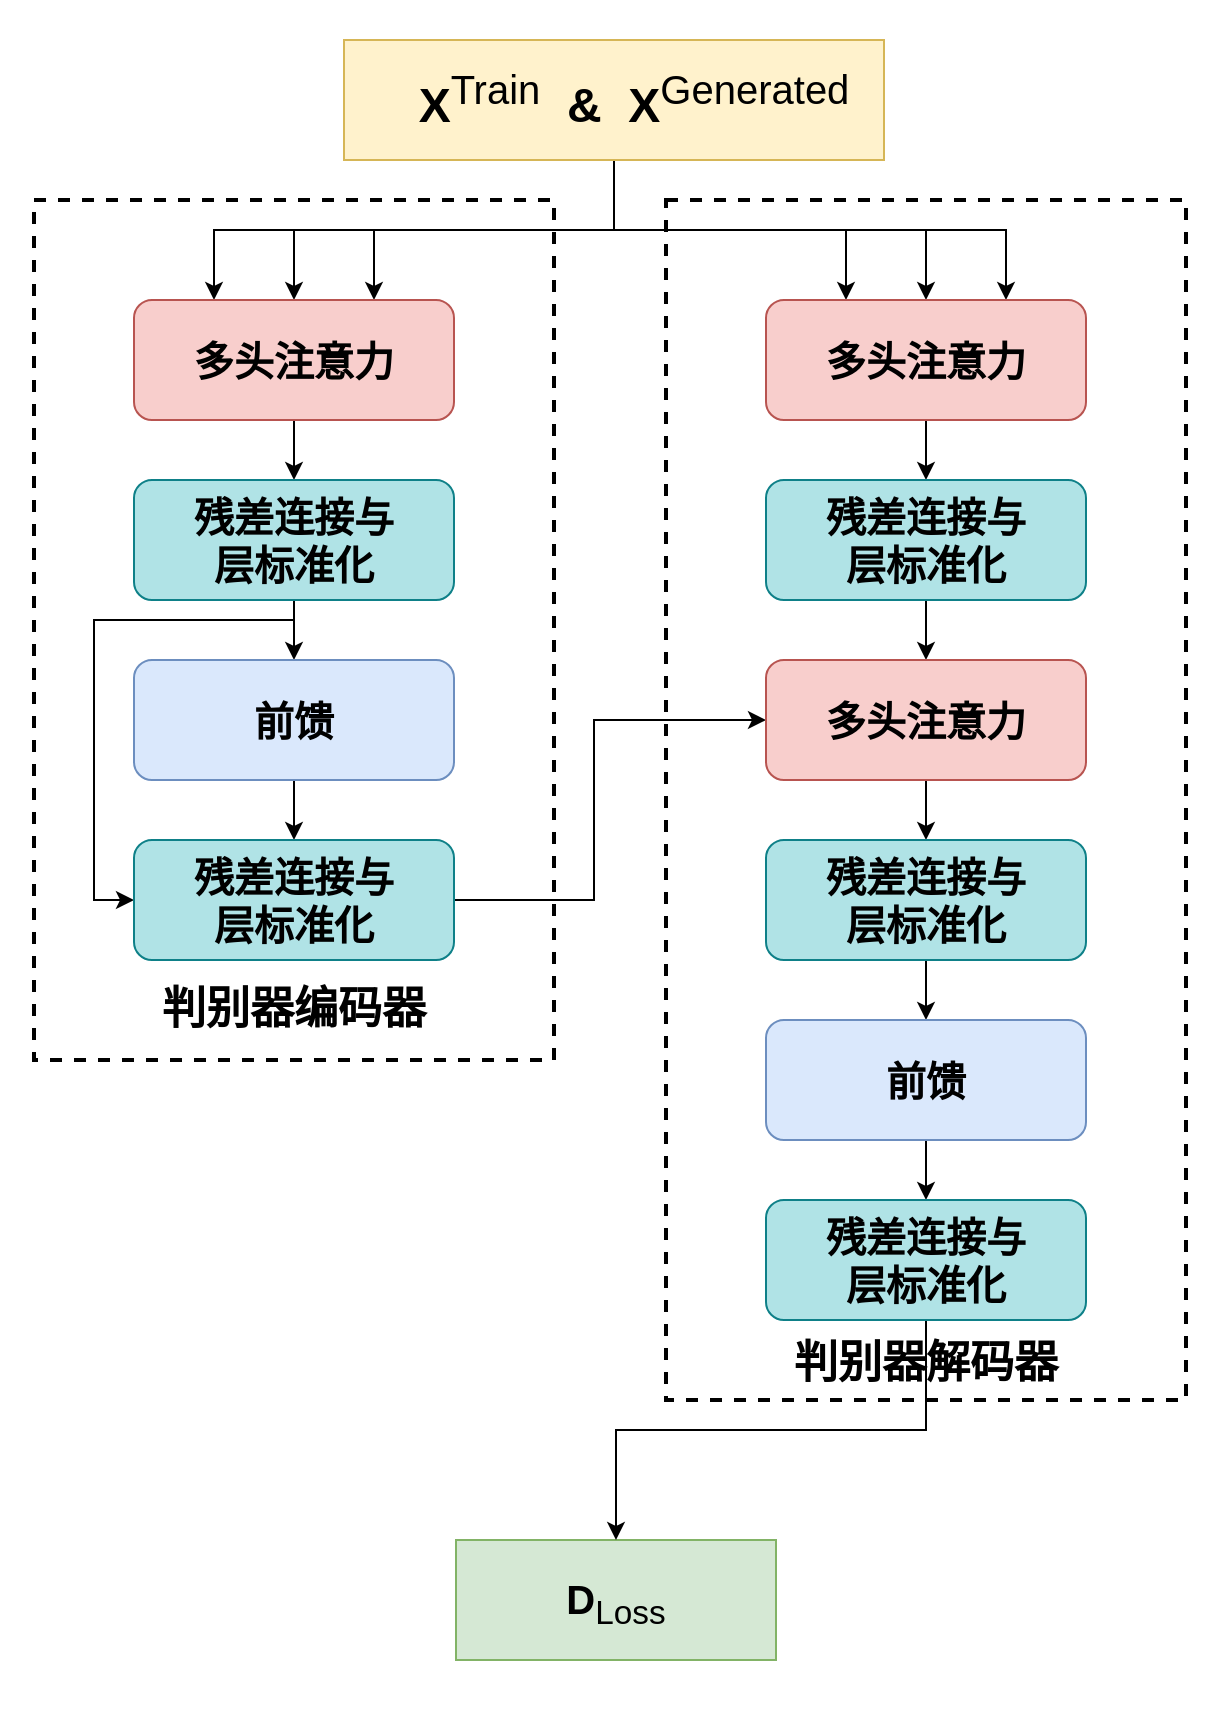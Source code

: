 <mxfile version="15.8.7" type="device"><diagram name="页-1" id="页-1"><mxGraphModel dx="1038" dy="649" grid="1" gridSize="10" guides="1" tooltips="1" connect="1" arrows="1" fold="1" page="1" pageScale="1" pageWidth="827" pageHeight="1169" math="0" shadow="0"><root><mxCell id="0"/><mxCell id="1" value="连接线" parent="0"/><mxCell id="CjMbbOycjiw45AKAg9Ai-556" value="" style="rounded=0;whiteSpace=wrap;html=1;dashed=1;labelBorderColor=#FFFFFF;sketch=0;fontSize=20;strokeWidth=2;strokeColor=none;" parent="1" vertex="1"><mxGeometry x="93" y="720" width="610" height="860" as="geometry"/></mxCell><mxCell id="se9Jws8KehslTXYqjPUh-2" value="" style="rounded=0;whiteSpace=wrap;html=1;dashed=1;strokeWidth=2;fillColor=none;" parent="1" vertex="1"><mxGeometry x="426" y="820" width="260" height="600" as="geometry"/></mxCell><mxCell id="PMD8RIJ0Wv_PcI1XuwKd-36" value="" style="rounded=0;whiteSpace=wrap;html=1;dashed=1;strokeWidth=2;fillColor=none;" parent="1" vertex="1"><mxGeometry x="110" y="820" width="260" height="430" as="geometry"/></mxCell><mxCell id="se9Jws8KehslTXYqjPUh-4" style="edgeStyle=orthogonalEdgeStyle;rounded=0;orthogonalLoop=1;jettySize=auto;html=1;exitX=0.5;exitY=1;exitDx=0;exitDy=0;entryX=0.25;entryY=0;entryDx=0;entryDy=0;fontSize=24;strokeWidth=1;" parent="1" source="PMD8RIJ0Wv_PcI1XuwKd-2" target="PMD8RIJ0Wv_PcI1XuwKd-3" edge="1"><mxGeometry relative="1" as="geometry"/></mxCell><mxCell id="se9Jws8KehslTXYqjPUh-5" style="edgeStyle=orthogonalEdgeStyle;rounded=0;orthogonalLoop=1;jettySize=auto;html=1;exitX=0.5;exitY=1;exitDx=0;exitDy=0;entryX=0.5;entryY=0;entryDx=0;entryDy=0;fontSize=24;strokeWidth=1;" parent="1" source="PMD8RIJ0Wv_PcI1XuwKd-2" target="PMD8RIJ0Wv_PcI1XuwKd-3" edge="1"><mxGeometry relative="1" as="geometry"/></mxCell><mxCell id="se9Jws8KehslTXYqjPUh-6" style="edgeStyle=orthogonalEdgeStyle;rounded=0;orthogonalLoop=1;jettySize=auto;html=1;exitX=0.5;exitY=1;exitDx=0;exitDy=0;entryX=0.75;entryY=0;entryDx=0;entryDy=0;fontSize=24;strokeWidth=1;" parent="1" source="PMD8RIJ0Wv_PcI1XuwKd-2" target="PMD8RIJ0Wv_PcI1XuwKd-3" edge="1"><mxGeometry relative="1" as="geometry"/></mxCell><mxCell id="se9Jws8KehslTXYqjPUh-7" style="edgeStyle=orthogonalEdgeStyle;rounded=0;orthogonalLoop=1;jettySize=auto;html=1;exitX=0.5;exitY=1;exitDx=0;exitDy=0;fontSize=24;strokeWidth=1;entryX=0.25;entryY=0;entryDx=0;entryDy=0;" parent="1" source="PMD8RIJ0Wv_PcI1XuwKd-2" target="PMD8RIJ0Wv_PcI1XuwKd-7" edge="1"><mxGeometry relative="1" as="geometry"><mxPoint x="630" y="640" as="targetPoint"/></mxGeometry></mxCell><mxCell id="se9Jws8KehslTXYqjPUh-8" style="edgeStyle=orthogonalEdgeStyle;rounded=0;orthogonalLoop=1;jettySize=auto;html=1;exitX=0.5;exitY=1;exitDx=0;exitDy=0;entryX=0.5;entryY=0;entryDx=0;entryDy=0;fontSize=24;strokeWidth=1;" parent="1" source="PMD8RIJ0Wv_PcI1XuwKd-2" target="PMD8RIJ0Wv_PcI1XuwKd-7" edge="1"><mxGeometry relative="1" as="geometry"/></mxCell><mxCell id="se9Jws8KehslTXYqjPUh-9" style="edgeStyle=orthogonalEdgeStyle;rounded=0;orthogonalLoop=1;jettySize=auto;html=1;exitX=0.5;exitY=1;exitDx=0;exitDy=0;entryX=0.75;entryY=0;entryDx=0;entryDy=0;fontSize=24;strokeWidth=1;" parent="1" source="PMD8RIJ0Wv_PcI1XuwKd-2" target="PMD8RIJ0Wv_PcI1XuwKd-7" edge="1"><mxGeometry relative="1" as="geometry"/></mxCell><mxCell id="PMD8RIJ0Wv_PcI1XuwKd-2" value="&lt;font&gt;&lt;font style=&quot;font-size: 24px&quot;&gt;&amp;nbsp; &amp;nbsp;X&lt;/font&gt;&lt;span style=&quot;font-weight: normal&quot;&gt;&lt;sup&gt;&lt;font style=&quot;font-size: 20px&quot;&gt;Train&lt;/font&gt;&lt;/sup&gt;&lt;/span&gt;&lt;/font&gt;&amp;nbsp; &amp;amp;&amp;nbsp; X&lt;span style=&quot;font-weight: normal&quot;&gt;&lt;sup&gt;Generated&lt;/sup&gt;&lt;/span&gt;" style="rounded=0;whiteSpace=wrap;html=1;fontStyle=1;fontSize=24;fillColor=#fff2cc;strokeColor=#d6b656;" parent="1" vertex="1"><mxGeometry x="265" y="740" width="270" height="60" as="geometry"/></mxCell><mxCell id="PMD8RIJ0Wv_PcI1XuwKd-12" style="edgeStyle=orthogonalEdgeStyle;rounded=0;orthogonalLoop=1;jettySize=auto;html=1;exitX=0.5;exitY=1;exitDx=0;exitDy=0;entryX=0.5;entryY=0;entryDx=0;entryDy=0;fontStyle=1" parent="1" source="PMD8RIJ0Wv_PcI1XuwKd-3" target="PMD8RIJ0Wv_PcI1XuwKd-11" edge="1"><mxGeometry relative="1" as="geometry"/></mxCell><mxCell id="PMD8RIJ0Wv_PcI1XuwKd-3" value="多头注意力" style="rounded=1;whiteSpace=wrap;html=1;fontSize=20;fontStyle=1;fillColor=#f8cecc;strokeColor=#b85450;" parent="1" vertex="1"><mxGeometry x="160" y="870" width="160" height="60" as="geometry"/></mxCell><mxCell id="PMD8RIJ0Wv_PcI1XuwKd-14" style="edgeStyle=orthogonalEdgeStyle;rounded=0;orthogonalLoop=1;jettySize=auto;html=1;exitX=0.5;exitY=1;exitDx=0;exitDy=0;entryX=0.5;entryY=0;entryDx=0;entryDy=0;fontStyle=1" parent="1" source="PMD8RIJ0Wv_PcI1XuwKd-7" target="PMD8RIJ0Wv_PcI1XuwKd-13" edge="1"><mxGeometry relative="1" as="geometry"/></mxCell><mxCell id="PMD8RIJ0Wv_PcI1XuwKd-7" value="多头注意力" style="rounded=1;whiteSpace=wrap;html=1;fontSize=20;fontStyle=1;fillColor=#f8cecc;strokeColor=#b85450;" parent="1" vertex="1"><mxGeometry x="476" y="870" width="160" height="60" as="geometry"/></mxCell><mxCell id="PMD8RIJ0Wv_PcI1XuwKd-16" style="edgeStyle=orthogonalEdgeStyle;rounded=0;orthogonalLoop=1;jettySize=auto;html=1;exitX=0.5;exitY=1;exitDx=0;exitDy=0;entryX=0.5;entryY=0;entryDx=0;entryDy=0;fontStyle=1" parent="1" source="PMD8RIJ0Wv_PcI1XuwKd-11" target="PMD8RIJ0Wv_PcI1XuwKd-15" edge="1"><mxGeometry relative="1" as="geometry"/></mxCell><mxCell id="PMD8RIJ0Wv_PcI1XuwKd-21" style="edgeStyle=orthogonalEdgeStyle;rounded=0;orthogonalLoop=1;jettySize=auto;html=1;exitX=0.5;exitY=1;exitDx=0;exitDy=0;entryX=0;entryY=0.5;entryDx=0;entryDy=0;fontStyle=1" parent="1" source="PMD8RIJ0Wv_PcI1XuwKd-11" target="PMD8RIJ0Wv_PcI1XuwKd-19" edge="1"><mxGeometry relative="1" as="geometry"><Array as="points"><mxPoint x="240" y="1030"/><mxPoint x="140" y="1030"/><mxPoint x="140" y="1170"/></Array></mxGeometry></mxCell><mxCell id="PMD8RIJ0Wv_PcI1XuwKd-11" value="残差连接与&lt;br&gt;层标准化" style="rounded=1;whiteSpace=wrap;html=1;fontSize=20;fontStyle=1;fillColor=#b0e3e6;strokeColor=#0e8088;" parent="1" vertex="1"><mxGeometry x="160" y="960" width="160" height="60" as="geometry"/></mxCell><mxCell id="5yUwmFZeQYBEyKQ7kwmC-15" style="edgeStyle=orthogonalEdgeStyle;rounded=0;orthogonalLoop=1;jettySize=auto;html=1;exitX=0.5;exitY=1;exitDx=0;exitDy=0;entryX=0.5;entryY=0;entryDx=0;entryDy=0;strokeWidth=1;" parent="1" source="PMD8RIJ0Wv_PcI1XuwKd-13" target="PMD8RIJ0Wv_PcI1XuwKd-22" edge="1"><mxGeometry relative="1" as="geometry"/></mxCell><mxCell id="PMD8RIJ0Wv_PcI1XuwKd-13" value="残差连接与&lt;br&gt;层标准化" style="rounded=1;whiteSpace=wrap;html=1;fontSize=20;fontStyle=1;fillColor=#b0e3e6;strokeColor=#0e8088;" parent="1" vertex="1"><mxGeometry x="476" y="960" width="160" height="60" as="geometry"/></mxCell><mxCell id="PMD8RIJ0Wv_PcI1XuwKd-20" style="edgeStyle=orthogonalEdgeStyle;rounded=0;orthogonalLoop=1;jettySize=auto;html=1;exitX=0.5;exitY=1;exitDx=0;exitDy=0;entryX=0.5;entryY=0;entryDx=0;entryDy=0;fontStyle=1" parent="1" source="PMD8RIJ0Wv_PcI1XuwKd-15" target="PMD8RIJ0Wv_PcI1XuwKd-19" edge="1"><mxGeometry relative="1" as="geometry"/></mxCell><mxCell id="PMD8RIJ0Wv_PcI1XuwKd-15" value="前馈" style="rounded=1;whiteSpace=wrap;html=1;fontSize=20;fontStyle=1;fillColor=#dae8fc;strokeColor=#6c8ebf;" parent="1" vertex="1"><mxGeometry x="160" y="1050" width="160" height="60" as="geometry"/></mxCell><mxCell id="5yUwmFZeQYBEyKQ7kwmC-8" style="edgeStyle=orthogonalEdgeStyle;rounded=0;orthogonalLoop=1;jettySize=auto;html=1;exitX=1;exitY=0.5;exitDx=0;exitDy=0;entryX=0;entryY=0.5;entryDx=0;entryDy=0;" parent="1" source="PMD8RIJ0Wv_PcI1XuwKd-19" target="PMD8RIJ0Wv_PcI1XuwKd-22" edge="1"><mxGeometry relative="1" as="geometry"><Array as="points"><mxPoint x="390" y="1170"/><mxPoint x="390" y="1080"/></Array></mxGeometry></mxCell><mxCell id="PMD8RIJ0Wv_PcI1XuwKd-19" value="残差连接与&lt;br&gt;层标准化" style="rounded=1;whiteSpace=wrap;html=1;fontSize=20;fontStyle=1;fillColor=#b0e3e6;strokeColor=#0e8088;" parent="1" vertex="1"><mxGeometry x="160" y="1140" width="160" height="60" as="geometry"/></mxCell><mxCell id="5yUwmFZeQYBEyKQ7kwmC-16" style="edgeStyle=orthogonalEdgeStyle;rounded=0;orthogonalLoop=1;jettySize=auto;html=1;exitX=0.5;exitY=1;exitDx=0;exitDy=0;entryX=0.5;entryY=0;entryDx=0;entryDy=0;strokeWidth=1;" parent="1" source="PMD8RIJ0Wv_PcI1XuwKd-22" target="PMD8RIJ0Wv_PcI1XuwKd-25" edge="1"><mxGeometry relative="1" as="geometry"/></mxCell><mxCell id="PMD8RIJ0Wv_PcI1XuwKd-22" value="多头注意力" style="rounded=1;whiteSpace=wrap;html=1;fontSize=20;fontStyle=1;fillColor=#f8cecc;strokeColor=#b85450;" parent="1" vertex="1"><mxGeometry x="476" y="1050" width="160" height="60" as="geometry"/></mxCell><mxCell id="PMD8RIJ0Wv_PcI1XuwKd-28" style="edgeStyle=orthogonalEdgeStyle;rounded=0;orthogonalLoop=1;jettySize=auto;html=1;exitX=0.5;exitY=1;exitDx=0;exitDy=0;entryX=0.5;entryY=0;entryDx=0;entryDy=0;fontStyle=1" parent="1" source="PMD8RIJ0Wv_PcI1XuwKd-25" target="PMD8RIJ0Wv_PcI1XuwKd-27" edge="1"><mxGeometry relative="1" as="geometry"/></mxCell><mxCell id="PMD8RIJ0Wv_PcI1XuwKd-25" value="残差连接与&lt;br&gt;层标准化" style="rounded=1;whiteSpace=wrap;html=1;fontSize=20;fontStyle=1;fillColor=#b0e3e6;strokeColor=#0e8088;" parent="1" vertex="1"><mxGeometry x="476" y="1140" width="160" height="60" as="geometry"/></mxCell><mxCell id="5yUwmFZeQYBEyKQ7kwmC-13" style="edgeStyle=orthogonalEdgeStyle;rounded=0;orthogonalLoop=1;jettySize=auto;html=1;exitX=0.5;exitY=1;exitDx=0;exitDy=0;entryX=0.5;entryY=0;entryDx=0;entryDy=0;strokeWidth=1;" parent="1" source="PMD8RIJ0Wv_PcI1XuwKd-27" target="5yUwmFZeQYBEyKQ7kwmC-12" edge="1"><mxGeometry relative="1" as="geometry"/></mxCell><mxCell id="PMD8RIJ0Wv_PcI1XuwKd-27" value="前馈" style="rounded=1;whiteSpace=wrap;html=1;fontSize=20;fontStyle=1;fillColor=#dae8fc;strokeColor=#6c8ebf;" parent="1" vertex="1"><mxGeometry x="476" y="1230" width="160" height="60" as="geometry"/></mxCell><mxCell id="PMD8RIJ0Wv_PcI1XuwKd-32" value="&lt;span style=&quot;font-size: 20px&quot;&gt;D&lt;span style=&quot;font-weight: normal&quot;&gt;&lt;sub&gt;Loss&lt;/sub&gt;&lt;/span&gt;&lt;/span&gt;" style="rounded=0;whiteSpace=wrap;html=1;fontStyle=1;fontSize=24;fillColor=#d5e8d4;strokeColor=#82b366;" parent="1" vertex="1"><mxGeometry x="321" y="1490" width="160" height="60" as="geometry"/></mxCell><mxCell id="PMD8RIJ0Wv_PcI1XuwKd-38" value="&lt;span style=&quot;font-size: 22px&quot;&gt;&lt;b&gt;判别器编码器&lt;/b&gt;&lt;/span&gt;" style="text;html=1;strokeColor=none;fillColor=none;align=center;verticalAlign=middle;whiteSpace=wrap;rounded=0;dashed=1;" parent="1" vertex="1"><mxGeometry x="165" y="1210" width="150" height="30" as="geometry"/></mxCell><mxCell id="5yUwmFZeQYBEyKQ7kwmC-5" value="&lt;b&gt;&lt;font style=&quot;font-size: 22px&quot;&gt;判别器解码器&lt;/font&gt;&lt;/b&gt;" style="text;html=1;strokeColor=none;fillColor=none;align=center;verticalAlign=middle;whiteSpace=wrap;rounded=0;dashed=1;" parent="1" vertex="1"><mxGeometry x="481" y="1387" width="150" height="30" as="geometry"/></mxCell><mxCell id="5yUwmFZeQYBEyKQ7kwmC-18" style="edgeStyle=orthogonalEdgeStyle;rounded=0;orthogonalLoop=1;jettySize=auto;html=1;exitX=0.5;exitY=1;exitDx=0;exitDy=0;entryX=0.5;entryY=0;entryDx=0;entryDy=0;strokeWidth=1;" parent="1" source="5yUwmFZeQYBEyKQ7kwmC-12" target="PMD8RIJ0Wv_PcI1XuwKd-32" edge="1"><mxGeometry relative="1" as="geometry"><mxPoint x="556" y="1437" as="targetPoint"/></mxGeometry></mxCell><mxCell id="5yUwmFZeQYBEyKQ7kwmC-12" value="残差连接与&lt;br&gt;层标准化" style="rounded=1;whiteSpace=wrap;html=1;fontSize=20;fontStyle=1;fillColor=#b0e3e6;strokeColor=#0e8088;" parent="1" vertex="1"><mxGeometry x="476" y="1320" width="160" height="60" as="geometry"/></mxCell></root></mxGraphModel></diagram></mxfile>